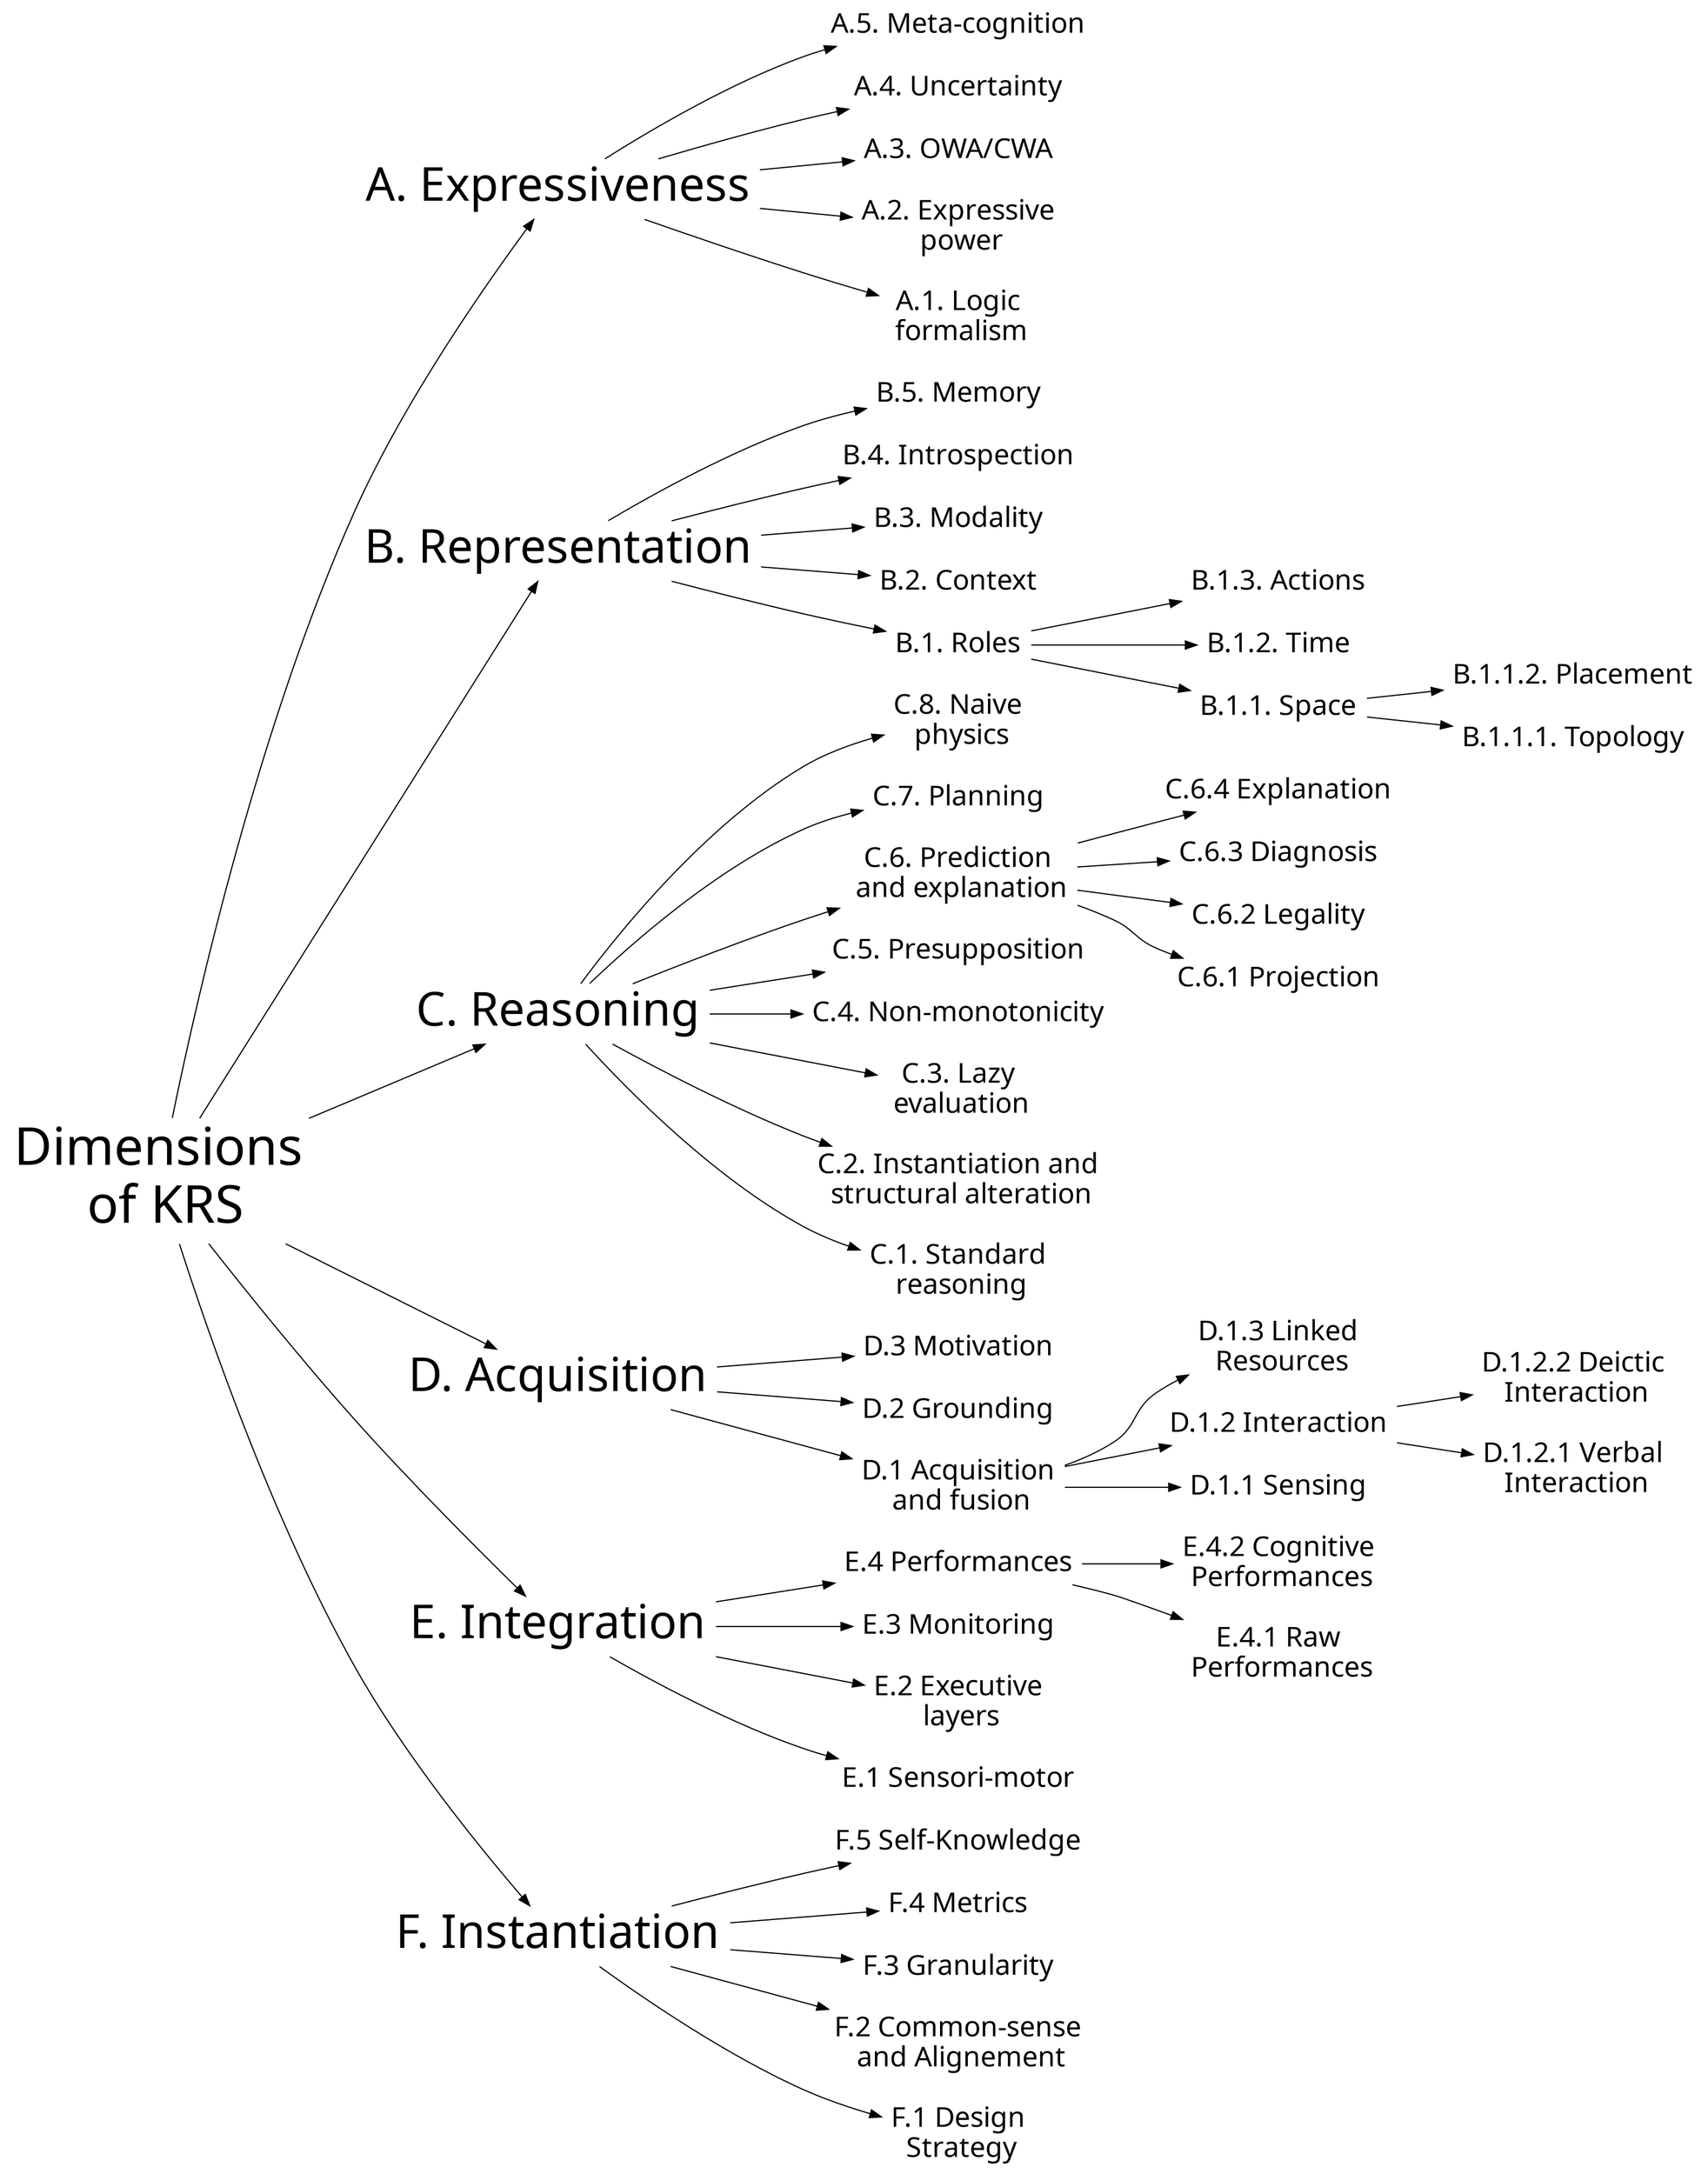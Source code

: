 strict digraph Knowledge {

rankdir=LR;
overlap=scale;

node [shape=plaintext,fontsize=24,fontname="Ubuntu"];

root [label="Dimensions\n of KRS", fontsize=45];
root -> A;
root -> B;
root -> C;
root -> D;
root -> E;
root -> F;

F [label="F. Instantiation", fontsize=40];
E [label="E. Integration", fontsize=40];
D [label="D. Acquisition", fontsize=40];
C [label="C. Reasoning", fontsize=40];
B [label="B. Representation", fontsize=40];
A [label="A. Expressiveness", fontsize=40];


A5 [label="A.5. Meta-cognition"];
A4 [label="A.4. Uncertainty"];
A3 [label="A.3. OWA/CWA"];
A2 [label="A.2. Expressive\n power"];
A1 [label="A.1. Logic\n formalism"];

A -> A1;
A -> A2;
A -> A3;
A -> A4;
A -> A5;

B5 [label="B.5. Memory"];
B4 [label="B.4. Introspection"];
B3 [label="B.3. Modality"];
B2 [label="B.2. Context"];
B1 [label="B.1. Roles"];


B13 [label="B.1.3. Actions"];
B12 [label="B.1.2. Time"];
B11 [label="B.1.1. Space"];

B112 [label="B.1.1.2. Placement"];
B111 [label="B.1.1.1. Topology"];

B -> B1 -> B11 -> B111;
           B11 -> B112;
     B1 -> B12;
     B1 -> B13;
B -> B2;
B -> B3;
B -> B4;
B -> B5;



//C10 [label="C.9. Learning"];
C9 [label="C.8. Naive\n physics"];
C8 [label="C.7. Planning"];
C7 [label="C.6. Prediction\n and explanation"];
C6 [label="C.5. Presupposition"];
C5 [label="C.4. Non-monotonicity"];
C3 [label="C.3. Lazy\n evaluation"];
C2 [label="C.2. Instantiation and\n structural alteration"];
C1 [label="C.1. Standard\n reasoning"];

C74 [label="C.6.4 Explanation"];
C73 [label="C.6.3 Diagnosis"];
C72 [label="C.6.2 Legality"];
C71 [label="C.6.1 Projection"];

C -> C1;
C -> C2;
C -> C3;
C -> C5;
C -> C6;
C -> C7 -> C71;
     C7 -> C72;
     C7 -> C73;
     C7 -> C74;
C -> C8;
C -> C9;
//C -> C10;

D3 [label="D.3 Motivation"];
D2 [label="D.2 Grounding"];
D1 [label="D.1 Acquisition\n and fusion"];

D13 [label="D.1.3 Linked\n Resources"];
D12 [label="D.1.2 Interaction"];
D11 [label="D.1.1 Sensing"];

D122 [label="D.1.2.2 Deictic\n Interaction"];
D121 [label="D.1.2.1 Verbal\n Interaction"];

D -> D1 -> D11;
     D1 -> D12 -> D121;
           D12 -> D122;
     D1 -> D13;
D -> D2;
D -> D3;

E4 [label="E.4 Performances"];
E3 [label="E.3 Monitoring"];
E2 [label="E.2 Executive\n layers"];
E1 [label="E.1 Sensori-motor"];

E42 [label="E.4.2 Cognitive\n Performances"];
E41 [label="E.4.1 Raw\n Performances"];

E -> E1;
E -> E2;
E -> E3;
E -> E4 -> E41;
     E4 -> E42;

F5 [label="F.5 Self-Knowledge"];
F4 [label="F.4 Metrics"];
F3 [label="F.3 Granularity"];
F2 [label="F.2 Common-sense\n and Alignement"];
F1 [label="F.1 Design\n Strategy"];

F -> F1;
F -> F2;
F -> F3;
F -> F4;
F -> F5;

}
            
